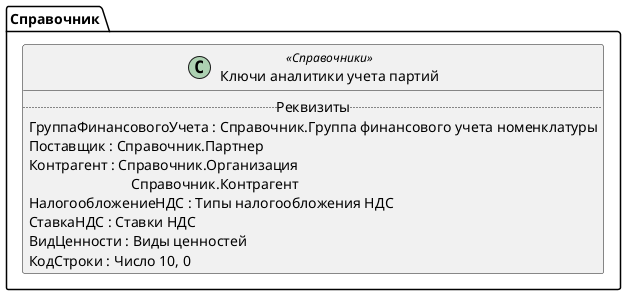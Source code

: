﻿@startuml КлючиАналитикиУчетаПартий
'!include templates.wsd
'..\include templates.wsd
class Справочник.КлючиАналитикиУчетаПартий as "Ключи аналитики учета партий" <<Справочники>>
{
..Реквизиты..
ГруппаФинансовогоУчета : Справочник.Группа финансового учета номенклатуры
Поставщик : Справочник.Партнер
Контрагент : Справочник.Организация\rСправочник.Контрагент
НалогообложениеНДС : Типы налогообложения НДС
СтавкаНДС : Ставки НДС
ВидЦенности : Виды ценностей
КодСтроки : Число 10, 0
}
@enduml
